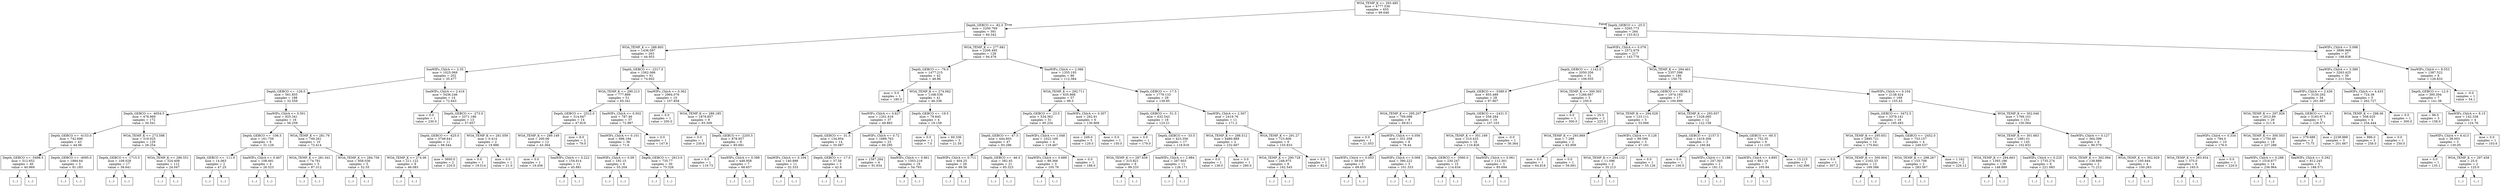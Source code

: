 digraph Tree {
node [shape=box] ;
0 [label="WOA_TEMP_K <= 293.485\nmse = 4777.536\nsamples = 655\nvalue = 99.646"] ;
1 [label="Depth_GEBCO <= -82.0\nmse = 2200.769\nsamples = 391\nvalue = 60.342"] ;
0 -> 1 [labeldistance=2.5, labelangle=45, headlabel="True"] ;
2 [label="WOA_TEMP_K <= 288.805\nmse = 1436.097\nsamples = 263\nvalue = 44.953"] ;
1 -> 2 ;
3 [label="SeaWIFs_ChlrA <= 2.35\nmse = 1025.069\nsamples = 202\nvalue = 35.477"] ;
2 -> 3 ;
4 [label="Depth_GEBCO <= -126.0\nmse = 561.855\nsamples = 188\nvalue = 32.559"] ;
3 -> 4 ;
5 [label="Depth_GEBCO <= -4054.5\nmse = 478.969\nsamples = 172\nvalue = 30.541"] ;
4 -> 5 ;
6 [label="Depth_GEBCO <= -4153.0\nmse = 742.696\nsamples = 43\nvalue = 44.06"] ;
5 -> 6 ;
7 [label="Depth_GEBCO <= -5498.5\nmse = 512.652\nsamples = 40\nvalue = 40.969"] ;
6 -> 7 ;
8 [label="(...)"] ;
7 -> 8 ;
17 [label="(...)"] ;
7 -> 17 ;
84 [label="Depth_GEBCO <= -4095.0\nmse = 1884.64\nsamples = 3\nvalue = 91.183"] ;
6 -> 84 ;
85 [label="(...)"] ;
84 -> 85 ;
86 [label="(...)"] ;
84 -> 86 ;
89 [label="WOA_TEMP_K <= 273.598\nmse = 319.025\nsamples = 129\nvalue = 26.254"] ;
5 -> 89 ;
90 [label="Depth_GEBCO <= -1715.5\nmse = 108.028\nsamples = 17\nvalue = 38.641"] ;
89 -> 90 ;
91 [label="(...)"] ;
90 -> 91 ;
102 [label="(...)"] ;
90 -> 102 ;
121 [label="WOA_TEMP_K <= 286.551\nmse = 324.408\nsamples = 112\nvalue = 24.047"] ;
89 -> 121 ;
122 [label="(...)"] ;
121 -> 122 ;
257 [label="(...)"] ;
121 -> 257 ;
274 [label="SeaWIFs_ChlrA <= 0.501\nmse = 925.341\nsamples = 16\nvalue = 56.259"] ;
4 -> 274 ;
275 [label="Depth_GEBCO <= -106.5\nmse = 161.756\nsamples = 6\nvalue = 31.129"] ;
274 -> 275 ;
276 [label="Depth_GEBCO <= -111.0\nmse = 14.063\nsamples = 2\nvalue = 47.25"] ;
275 -> 276 ;
277 [label="(...)"] ;
276 -> 277 ;
278 [label="(...)"] ;
276 -> 278 ;
279 [label="SeaWIFs_ChlrA <= 0.467\nmse = 108.491\nsamples = 4\nvalue = 26.523"] ;
275 -> 279 ;
280 [label="(...)"] ;
279 -> 280 ;
285 [label="(...)"] ;
279 -> 285 ;
286 [label="WOA_TEMP_K <= 281.79\nmse = 749.261\nsamples = 10\nvalue = 72.414"] ;
274 -> 286 ;
287 [label="WOA_TEMP_K <= 281.041\nmse = 74.781\nsamples = 5\nvalue = 87.312"] ;
286 -> 287 ;
288 [label="(...)"] ;
287 -> 288 ;
291 [label="(...)"] ;
287 -> 291 ;
296 [label="WOA_TEMP_K <= 284.756\nmse = 958.036\nsamples = 5\nvalue = 52.55"] ;
286 -> 296 ;
297 [label="(...)"] ;
296 -> 297 ;
302 [label="(...)"] ;
296 -> 302 ;
305 [label="SeaWIFs_ChlrA <= 2.416\nmse = 5436.246\nsamples = 14\nvalue = 72.643"] ;
3 -> 305 ;
306 [label="mse = 0.0\nsamples = 1\nvalue = 230.0"] ;
305 -> 306 ;
307 [label="Depth_GEBCO <= -273.0\nmse = 3371.186\nsamples = 13\nvalue = 57.657"] ;
305 -> 307 ;
308 [label="Depth_GEBCO <= -425.0\nmse = 3749.641\nsamples = 11\nvalue = 66.544"] ;
307 -> 308 ;
309 [label="WOA_TEMP_K <= 274.06\nmse = 211.122\nsamples = 9\nvalue = 46.083"] ;
308 -> 309 ;
310 [label="(...)"] ;
309 -> 310 ;
313 [label="(...)"] ;
309 -> 313 ;
316 [label="mse = 3600.0\nsamples = 2\nvalue = 220.0"] ;
308 -> 316 ;
317 [label="WOA_TEMP_K <= 281.059\nmse = 0.414\nsamples = 2\nvalue = 19.886"] ;
307 -> 317 ;
318 [label="mse = 0.0\nsamples = 1\nvalue = 19.514"] ;
317 -> 318 ;
319 [label="mse = 0.0\nsamples = 1\nvalue = 21.0"] ;
317 -> 319 ;
320 [label="Depth_GEBCO <= -2317.0\nmse = 1562.066\nsamples = 61\nvalue = 74.602"] ;
2 -> 320 ;
321 [label="WOA_TEMP_K <= 290.213\nmse = 777.889\nsamples = 51\nvalue = 65.341"] ;
320 -> 321 ;
322 [label="Depth_GEBCO <= -2512.0\nmse = 314.947\nsamples = 14\nvalue = 47.819"] ;
321 -> 322 ;
323 [label="WOA_TEMP_K <= 289.149\nmse = 200.06\nsamples = 12\nvalue = 43.364"] ;
322 -> 323 ;
324 [label="mse = 0.0\nsamples = 1\nvalue = 19.456"] ;
323 -> 324 ;
325 [label="SeaWIFs_ChlrA <= 0.222\nmse = 154.614\nsamples = 11\nvalue = 45.881"] ;
323 -> 325 ;
326 [label="(...)"] ;
325 -> 326 ;
327 [label="(...)"] ;
325 -> 327 ;
344 [label="mse = 8.0\nsamples = 2\nvalue = 79.0"] ;
322 -> 344 ;
345 [label="SeaWIFs_ChlrA <= 0.502\nmse = 787.46\nsamples = 37\nvalue = 72.987"] ;
321 -> 345 ;
346 [label="SeaWIFs_ChlrA <= 0.101\nmse = 696.194\nsamples = 36\nvalue = 71.6"] ;
345 -> 346 ;
347 [label="SeaWIFs_ChlrA <= 0.09\nmse = 192.15\nsamples = 6\nvalue = 55.204"] ;
346 -> 347 ;
348 [label="(...)"] ;
347 -> 348 ;
355 [label="(...)"] ;
347 -> 355 ;
356 [label="Depth_GEBCO <= -2613.0\nmse = 735.77\nsamples = 30\nvalue = 75.326"] ;
346 -> 356 ;
357 [label="(...)"] ;
356 -> 357 ;
410 [label="(...)"] ;
356 -> 410 ;
411 [label="mse = 0.0\nsamples = 1\nvalue = 147.9"] ;
345 -> 411 ;
412 [label="SeaWIFs_ChlrA <= 0.362\nmse = 2964.076\nsamples = 10\nvalue = 107.858"] ;
320 -> 412 ;
413 [label="mse = 0.0\nsamples = 1\nvalue = 200.0"] ;
412 -> 413 ;
414 [label="WOA_TEMP_K <= 289.185\nmse = 1879.857\nsamples = 9\nvalue = 93.309"] ;
412 -> 414 ;
415 [label="mse = 0.0\nsamples = 1\nvalue = 230.6"] ;
414 -> 415 ;
416 [label="Depth_GEBCO <= -2205.5\nmse = 878.957\nsamples = 8\nvalue = 85.681"] ;
414 -> 416 ;
417 [label="mse = 0.0\nsamples = 1\nvalue = 119.73"] ;
416 -> 417 ;
418 [label="SeaWIFs_ChlrA <= 0.398\nmse = 448.958\nsamples = 7\nvalue = 68.657"] ;
416 -> 418 ;
419 [label="(...)"] ;
418 -> 419 ;
420 [label="(...)"] ;
418 -> 420 ;
431 [label="WOA_TEMP_K <= 277.681\nmse = 2206.495\nsamples = 128\nvalue = 94.476"] ;
1 -> 431 ;
432 [label="Depth_GEBCO <= -76.0\nmse = 1477.215\nsamples = 42\nvalue = 48.86"] ;
431 -> 432 ;
433 [label="mse = 0.0\nsamples = 1\nvalue = 180.0"] ;
432 -> 433 ;
434 [label="WOA_TEMP_K <= 274.062\nmse = 1168.539\nsamples = 41\nvalue = 46.338"] ;
432 -> 434 ;
435 [label="SeaWIFs_ChlrA <= 0.627\nmse = 1201.616\nsamples = 37\nvalue = 49.883"] ;
434 -> 435 ;
436 [label="Depth_GEBCO <= -31.5\nmse = 134.954\nsamples = 14\nvalue = 35.087"] ;
435 -> 436 ;
437 [label="SeaWIFs_ChlrA <= 0.104\nmse = 140.898\nsamples = 11\nvalue = 32.333"] ;
436 -> 437 ;
438 [label="(...)"] ;
437 -> 438 ;
441 [label="(...)"] ;
437 -> 441 ;
448 [label="Depth_GEBCO <= -17.0\nmse = 37.58\nsamples = 3\nvalue = 42.8"] ;
436 -> 448 ;
449 [label="(...)"] ;
448 -> 449 ;
450 [label="(...)"] ;
448 -> 450 ;
451 [label="SeaWIFs_ChlrA <= 0.72\nmse = 1689.763\nsamples = 23\nvalue = 60.295"] ;
435 -> 451 ;
452 [label="mse = 1587.284\nsamples = 4\nvalue = 91.934"] ;
451 -> 452 ;
453 [label="SeaWIFs_ChlrA <= 0.861\nmse = 1503.216\nsamples = 19\nvalue = 54.793"] ;
451 -> 453 ;
454 [label="(...)"] ;
453 -> 454 ;
455 [label="(...)"] ;
453 -> 455 ;
462 [label="Depth_GEBCO <= -19.5\nmse = 79.845\nsamples = 4\nvalue = 19.158"] ;
434 -> 462 ;
463 [label="mse = 0.0\nsamples = 1\nvalue = 7.0"] ;
462 -> 463 ;
464 [label="mse = 60.336\nsamples = 3\nvalue = 21.59"] ;
462 -> 464 ;
465 [label="SeaWIFs_ChlrA <= 2.066\nmse = 1355.193\nsamples = 86\nvalue = 112.384"] ;
431 -> 465 ;
466 [label="WOA_TEMP_K <= 292.711\nmse = 635.868\nsamples = 57\nvalue = 99.5"] ;
465 -> 466 ;
467 [label="Depth_GEBCO <= -23.5\nmse = 534.362\nsamples = 51\nvalue = 95.234"] ;
466 -> 467 ;
468 [label="Depth_GEBCO <= -47.5\nmse = 444.603\nsamples = 47\nvalue = 93.296"] ;
467 -> 468 ;
469 [label="SeaWIFs_ChlrA <= 0.711\nmse = 404.25\nsamples = 26\nvalue = 99.56"] ;
468 -> 469 ;
470 [label="(...)"] ;
469 -> 470 ;
471 [label="(...)"] ;
469 -> 471 ;
496 [label="Depth_GEBCO <= -46.0\nmse = 382.45\nsamples = 21\nvalue = 85.323"] ;
468 -> 496 ;
497 [label="(...)"] ;
496 -> 497 ;
500 [label="(...)"] ;
496 -> 500 ;
533 [label="SeaWIFs_ChlrA <= 1.048\nmse = 1022.169\nsamples = 4\nvalue = 119.467"] ;
467 -> 533 ;
534 [label="SeaWIFs_ChlrA <= 0.689\nmse = 99.366\nsamples = 3\nvalue = 105.76"] ;
533 -> 534 ;
535 [label="(...)"] ;
534 -> 535 ;
538 [label="(...)"] ;
534 -> 538 ;
539 [label="mse = 0.0\nsamples = 1\nvalue = 188.0"] ;
533 -> 539 ;
540 [label="SeaWIFs_ChlrA <= 0.307\nmse = 262.81\nsamples = 6\nvalue = 130.909"] ;
466 -> 540 ;
541 [label="mse = 249.0\nsamples = 5\nvalue = 129.0"] ;
540 -> 541 ;
542 [label="mse = 0.0\nsamples = 1\nvalue = 150.0"] ;
540 -> 542 ;
543 [label="Depth_GEBCO <= -17.5\nmse = 1779.133\nsamples = 29\nvalue = 139.95"] ;
465 -> 543 ;
544 [label="Depth_GEBCO <= -51.5\nmse = 632.543\nsamples = 18\nvalue = 123.21"] ;
543 -> 544 ;
545 [label="mse = 0.0\nsamples = 1\nvalue = 179.0"] ;
544 -> 545 ;
546 [label="Depth_GEBCO <= -33.5\nmse = 423.356\nsamples = 17\nvalue = 118.918"] ;
544 -> 546 ;
547 [label="WOA_TEMP_K <= 287.659\nmse = 315.821\nsamples = 6\nvalue = 99.233"] ;
546 -> 547 ;
548 [label="(...)"] ;
547 -> 548 ;
551 [label="(...)"] ;
547 -> 551 ;
556 [label="SeaWIFs_ChlrA <= 2.984\nmse = 267.603\nsamples = 11\nvalue = 126.171"] ;
546 -> 556 ;
557 [label="(...)"] ;
556 -> 557 ;
566 [label="(...)"] ;
556 -> 566 ;
577 [label="SeaWIFs_ChlrA <= 2.567\nmse = 2419.76\nsamples = 11\nvalue = 171.2"] ;
543 -> 577 ;
578 [label="WOA_TEMP_K <= 288.512\nmse = 4480.889\nsamples = 2\nvalue = 232.667"] ;
577 -> 578 ;
579 [label="mse = 0.0\nsamples = 1\nvalue = 138.0"] ;
578 -> 579 ;
580 [label="mse = 0.0\nsamples = 1\nvalue = 280.0"] ;
578 -> 580 ;
581 [label="WOA_TEMP_K <= 291.27\nmse = 723.806\nsamples = 9\nvalue = 155.833"] ;
577 -> 581 ;
582 [label="WOA_TEMP_K <= 290.728\nmse = 248.975\nsamples = 8\nvalue = 162.545"] ;
581 -> 582 ;
583 [label="(...)"] ;
582 -> 583 ;
590 [label="(...)"] ;
582 -> 590 ;
595 [label="mse = 0.0\nsamples = 1\nvalue = 82.0"] ;
581 -> 595 ;
596 [label="Depth_GEBCO <= -25.5\nmse = 3265.773\nsamples = 264\nvalue = 153.812"] ;
0 -> 596 [labeldistance=2.5, labelangle=-45, headlabel="False"] ;
597 [label="SeaWIFs_ChlrA <= 0.076\nmse = 2572.679\nsamples = 217\nvalue = 143.778"] ;
596 -> 597 ;
598 [label="Depth_GEBCO <= -1142.0\nmse = 2050.356\nsamples = 31\nvalue = 106.055"] ;
597 -> 598 ;
599 [label="Depth_GEBCO <= -5389.0\nmse = 855.489\nsamples = 28\nvalue = 97.907"] ;
598 -> 599 ;
600 [label="WOA_TEMP_K <= 295.207\nmse = 709.098\nsamples = 9\nvalue = 69.611"] ;
599 -> 600 ;
601 [label="mse = 0.0\nsamples = 1\nvalue = 21.053"] ;
600 -> 601 ;
602 [label="SeaWIFs_ChlrA <= 0.056\nmse = 331.358\nsamples = 8\nvalue = 78.44"] ;
600 -> 602 ;
603 [label="SeaWIFs_ChlrA <= 0.053\nmse = 39.047\nsamples = 5\nvalue = 69.855"] ;
602 -> 603 ;
604 [label="(...)"] ;
603 -> 604 ;
609 [label="(...)"] ;
603 -> 609 ;
610 [label="SeaWIFs_ChlrA <= 0.068\nmse = 390.222\nsamples = 3\nvalue = 101.333"] ;
602 -> 610 ;
611 [label="(...)"] ;
610 -> 611 ;
614 [label="(...)"] ;
610 -> 614 ;
615 [label="Depth_GEBCO <= -2431.5\nmse = 558.284\nsamples = 19\nvalue = 107.103"] ;
599 -> 615 ;
616 [label="WOA_TEMP_K <= 301.169\nmse = 310.433\nsamples = 18\nvalue = 110.826"] ;
615 -> 616 ;
617 [label="Depth_GEBCO <= -3560.0\nmse = 230.247\nsamples = 15\nvalue = 114.634"] ;
616 -> 617 ;
618 [label="(...)"] ;
617 -> 618 ;
641 [label="(...)"] ;
617 -> 641 ;
644 [label="SeaWIFs_ChlrA <= 0.061\nmse = 112.301\nsamples = 3\nvalue = 85.694"] ;
616 -> 644 ;
645 [label="(...)"] ;
644 -> 645 ;
646 [label="(...)"] ;
644 -> 646 ;
649 [label="mse = -0.0\nsamples = 1\nvalue = 36.364"] ;
615 -> 649 ;
650 [label="WOA_TEMP_K <= 300.303\nmse = 1266.667\nsamples = 3\nvalue = 250.0"] ;
598 -> 650 ;
651 [label="mse = 0.0\nsamples = 1\nvalue = 300.0"] ;
650 -> 651 ;
652 [label="mse = 25.0\nsamples = 2\nvalue = 225.0"] ;
650 -> 652 ;
653 [label="WOA_TEMP_K <= 294.461\nmse = 2357.598\nsamples = 186\nvalue = 150.75"] ;
597 -> 653 ;
654 [label="Depth_GEBCO <= -3656.5\nmse = 1974.183\nsamples = 17\nvalue = 100.899"] ;
653 -> 654 ;
655 [label="WOA_TEMP_K <= 294.028\nmse = 123.111\nsamples = 5\nvalue = 53.066"] ;
654 -> 655 ;
656 [label="WOA_TEMP_K <= 293.869\nmse = 7.289\nsamples = 2\nvalue = 62.909"] ;
655 -> 656 ;
657 [label="mse = 0.0\nsamples = 1\nvalue = 64.818"] ;
656 -> 657 ;
658 [label="mse = 0.0\nsamples = 1\nvalue = 59.091"] ;
656 -> 658 ;
659 [label="SeaWIFs_ChlrA <= 0.126\nmse = 99.599\nsamples = 3\nvalue = 47.161"] ;
655 -> 659 ;
660 [label="WOA_TEMP_K <= 294.132\nmse = 11.096\nsamples = 2\nvalue = 35.213"] ;
659 -> 660 ;
661 [label="(...)"] ;
660 -> 661 ;
662 [label="(...)"] ;
660 -> 662 ;
663 [label="mse = 0.0\nsamples = 1\nvalue = 55.126"] ;
659 -> 663 ;
664 [label="WOA_TEMP_K <= 293.937\nmse = 1328.085\nsamples = 12\nvalue = 122.158"] ;
654 -> 664 ;
665 [label="Depth_GEBCO <= -2157.5\nmse = 1419.308\nsamples = 3\nvalue = 160.84"] ;
664 -> 665 ;
666 [label="mse = 0.0\nsamples = 1\nvalue = 100.0"] ;
665 -> 666 ;
667 [label="SeaWIFs_ChlrA <= 3.186\nmse = 247.303\nsamples = 2\nvalue = 181.12"] ;
665 -> 667 ;
668 [label="(...)"] ;
667 -> 668 ;
669 [label="(...)"] ;
667 -> 669 ;
670 [label="Depth_GEBCO <= -60.5\nmse = 752.35\nsamples = 9\nvalue = 111.105"] ;
664 -> 670 ;
671 [label="SeaWIFs_ChlrA <= 4.895\nmse = 681.16\nsamples = 7\nvalue = 105.84"] ;
670 -> 671 ;
672 [label="(...)"] ;
671 -> 672 ;
681 [label="(...)"] ;
671 -> 681 ;
682 [label="mse = 15.215\nsamples = 2\nvalue = 142.696"] ;
670 -> 682 ;
683 [label="SeaWIFs_ChlrA <= 0.104\nmse = 2138.424\nsamples = 169\nvalue = 155.43"] ;
653 -> 683 ;
684 [label="Depth_GEBCO <= -3472.5\nmse = 3379.141\nsamples = 18\nvalue = 195.493"] ;
683 -> 684 ;
685 [label="WOA_TEMP_K <= 295.651\nmse = 2885.721\nsamples = 14\nvalue = 175.841"] ;
684 -> 685 ;
686 [label="mse = 0.0\nsamples = 1\nvalue = 307.2"] ;
685 -> 686 ;
687 [label="WOA_TEMP_K <= 300.904\nmse = 2162.33\nsamples = 13\nvalue = 169.586"] ;
685 -> 687 ;
688 [label="(...)"] ;
687 -> 688 ;
709 [label="(...)"] ;
687 -> 709 ;
710 [label="Depth_GEBCO <= -2452.0\nmse = 753.157\nsamples = 4\nvalue = 249.537"] ;
684 -> 710 ;
711 [label="WOA_TEMP_K <= 298.267\nmse = 153.709\nsamples = 2\nvalue = 283.567"] ;
710 -> 711 ;
712 [label="(...)"] ;
711 -> 712 ;
713 [label="(...)"] ;
711 -> 713 ;
714 [label="mse = 1.162\nsamples = 2\nvalue = 229.12"] ;
710 -> 714 ;
715 [label="WOA_TEMP_K <= 302.046\nmse = 1769.101\nsamples = 151\nvalue = 150.564"] ;
683 -> 715 ;
716 [label="WOA_TEMP_K <= 301.663\nmse = 1681.01\nsamples = 145\nvalue = 152.832"] ;
715 -> 716 ;
717 [label="WOA_TEMP_K <= 294.663\nmse = 1393.186\nsamples = 139\nvalue = 148.889"] ;
716 -> 717 ;
718 [label="(...)"] ;
717 -> 718 ;
721 [label="(...)"] ;
717 -> 721 ;
930 [label="SeaWIFs_ChlrA <= 0.225\nmse = 1735.274\nsamples = 6\nvalue = 221.083"] ;
716 -> 930 ;
931 [label="(...)"] ;
930 -> 931 ;
938 [label="(...)"] ;
930 -> 938 ;
941 [label="SeaWIFs_ChlrA <= 0.127\nmse = 364.399\nsamples = 6\nvalue = 90.579"] ;
715 -> 941 ;
942 [label="WOA_TEMP_K <= 302.094\nmse = 138.889\nsamples = 2\nvalue = 71.212"] ;
941 -> 942 ;
943 [label="(...)"] ;
942 -> 943 ;
944 [label="(...)"] ;
942 -> 944 ;
945 [label="WOA_TEMP_K <= 302.929\nmse = 195.844\nsamples = 4\nvalue = 100.263"] ;
941 -> 945 ;
946 [label="(...)"] ;
945 -> 946 ;
951 [label="(...)"] ;
945 -> 951 ;
952 [label="SeaWIFs_ChlrA <= 5.098\nmse = 3896.969\nsamples = 47\nvalue = 198.838"] ;
596 -> 952 ;
953 [label="SeaWIFs_ChlrA <= 3.389\nmse = 3263.425\nsamples = 39\nvalue = 211.544"] ;
952 -> 953 ;
954 [label="SeaWIFs_ChlrA <= 2.436\nmse = 3150.292\nsamples = 34\nvalue = 201.667"] ;
953 -> 954 ;
955 [label="WOA_TEMP_K <= 297.926\nmse = 2012.89\nsamples = 29\nvalue = 211.9"] ;
954 -> 955 ;
956 [label="SeaWIFs_ChlrA <= 0.334\nmse = 784.0\nsamples = 10\nvalue = 176.0"] ;
955 -> 956 ;
957 [label="WOA_TEMP_K <= 293.934\nmse = 375.0\nsamples = 9\nvalue = 165.0"] ;
956 -> 957 ;
958 [label="(...)"] ;
957 -> 958 ;
959 [label="(...)"] ;
957 -> 959 ;
966 [label="mse = 0.0\nsamples = 1\nvalue = 220.0"] ;
956 -> 966 ;
967 [label="WOA_TEMP_K <= 300.503\nmse = 1750.49\nsamples = 19\nvalue = 227.286"] ;
955 -> 967 ;
968 [label="SeaWIFs_ChlrA <= 0.288\nmse = 1516.677\nsamples = 14\nvalue = 236.964"] ;
967 -> 968 ;
969 [label="(...)"] ;
968 -> 969 ;
972 [label="(...)"] ;
968 -> 972 ;
983 [label="SeaWIFs_ChlrA <= 0.292\nmse = 812.245\nsamples = 5\nvalue = 188.571"] ;
967 -> 983 ;
984 [label="(...)"] ;
983 -> 984 ;
985 [label="(...)"] ;
983 -> 985 ;
986 [label="Depth_GEBCO <= -16.0\nmse = 5183.673\nsamples = 5\nvalue = 128.571"] ;
954 -> 986 ;
987 [label="mse = 379.688\nsamples = 2\nvalue = 73.75"] ;
986 -> 987 ;
988 [label="mse = 2238.889\nsamples = 3\nvalue = 201.667"] ;
986 -> 988 ;
989 [label="SeaWIFs_ChlrA <= 4.433\nmse = 724.38\nsamples = 5\nvalue = 262.727"] ;
953 -> 989 ;
990 [label="WOA_TEMP_K <= 298.06\nmse = 508.025\nsamples = 4\nvalue = 254.444"] ;
989 -> 990 ;
991 [label="mse = 886.0\nsamples = 3\nvalue = 258.0"] ;
990 -> 991 ;
992 [label="mse = 0.0\nsamples = 1\nvalue = 250.0"] ;
990 -> 992 ;
993 [label="mse = 0.0\nsamples = 1\nvalue = 300.0"] ;
989 -> 993 ;
994 [label="SeaWIFs_ChlrA <= 8.553\nmse = 1387.522\nsamples = 8\nvalue = 126.833"] ;
952 -> 994 ;
995 [label="Depth_GEBCO <= -12.0\nmse = 395.394\nsamples = 7\nvalue = 141.38"] ;
994 -> 995 ;
996 [label="mse = 96.0\nsamples = 3\nvalue = 158.0"] ;
995 -> 996 ;
997 [label="SeaWIFs_ChlrA <= 8.15\nmse = 142.338\nsamples = 4\nvalue = 124.76"] ;
995 -> 997 ;
998 [label="SeaWIFs_ChlrA <= 6.413\nmse = 38.003\nsamples = 3\nvalue = 130.05"] ;
997 -> 998 ;
999 [label="mse = 0.0\nsamples = 1\nvalue = 135.1"] ;
998 -> 999 ;
1000 [label="WOA_TEMP_K <= 297.458\nmse = 25.0\nsamples = 2\nvalue = 125.0"] ;
998 -> 1000 ;
1001 [label="(...)"] ;
1000 -> 1001 ;
1002 [label="(...)"] ;
1000 -> 1002 ;
1003 [label="mse = 0.0\nsamples = 1\nvalue = 103.6"] ;
997 -> 1003 ;
1004 [label="mse = -0.0\nsamples = 1\nvalue = 54.1"] ;
994 -> 1004 ;
}